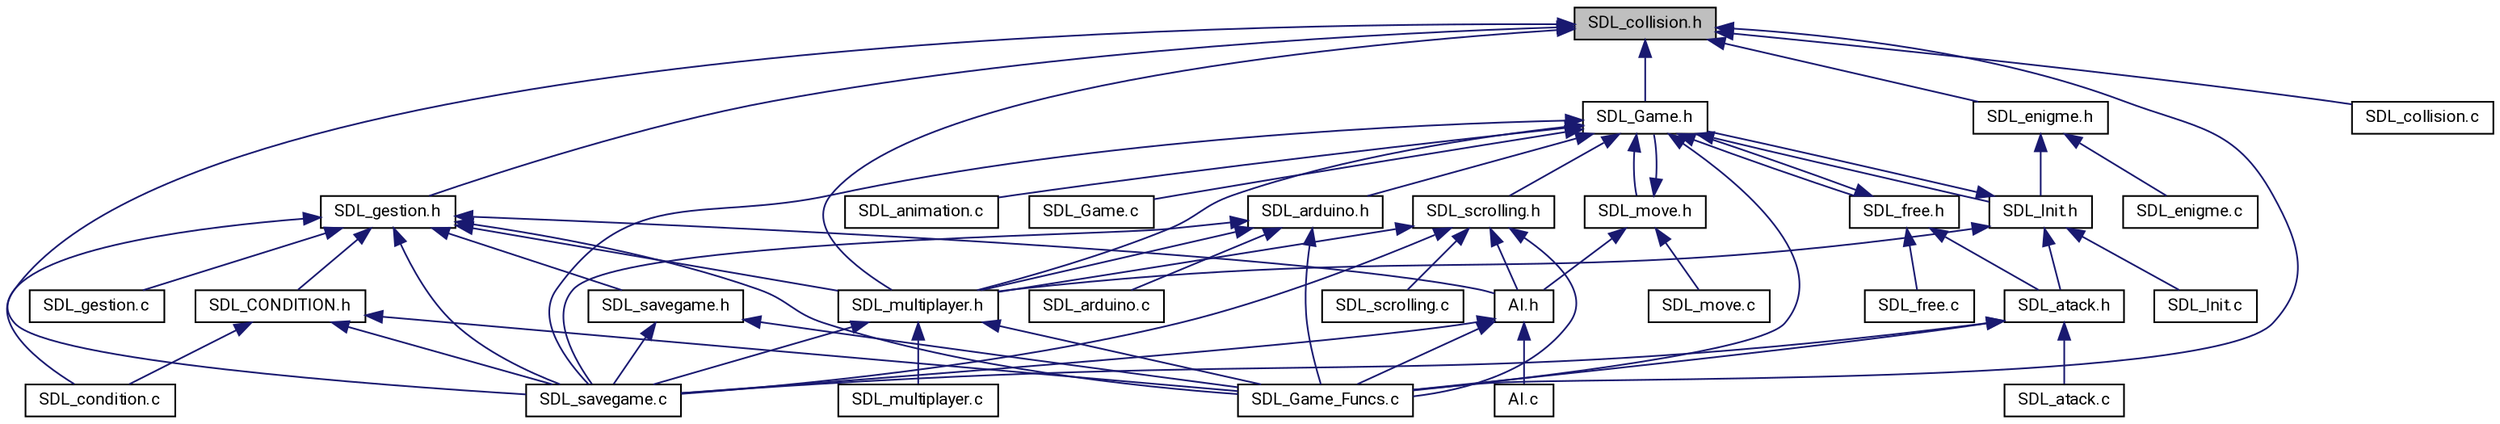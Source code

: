 digraph "SDL_collision.h"
{
 // LATEX_PDF_SIZE
  edge [fontname="Roboto",fontsize="10",labelfontname="Roboto",labelfontsize="10"];
  node [fontname="Roboto",fontsize="10",shape=record];
  Node2 [label="SDL_collision.h",height=0.2,width=0.4,color="black", fillcolor="grey75", style="filled", fontcolor="black",tooltip=" "];
  Node2 -> Node3 [dir="back",color="midnightblue",fontsize="10",style="solid",fontname="Roboto"];
  Node3 [label="SDL_gestion.h",height=0.2,width=0.4,color="black", fillcolor="white", style="filled",URL="$SDL__gestion_8h.html",tooltip=" "];
  Node3 -> Node4 [dir="back",color="midnightblue",fontsize="10",style="solid",fontname="Roboto"];
  Node4 [label="AI.h",height=0.2,width=0.4,color="black", fillcolor="white", style="filled",URL="$AI_8h.html",tooltip=" "];
  Node4 -> Node5 [dir="back",color="midnightblue",fontsize="10",style="solid",fontname="Roboto"];
  Node5 [label="AI.c",height=0.2,width=0.4,color="black", fillcolor="white", style="filled",URL="$AI_8c.html",tooltip="Ai libs."];
  Node4 -> Node6 [dir="back",color="midnightblue",fontsize="10",style="solid",fontname="Roboto"];
  Node6 [label="SDL_Game_Funcs.c",height=0.2,width=0.4,color="black", fillcolor="white", style="filled",URL="$SDL__Game__Funcs_8c.html",tooltip=" "];
  Node4 -> Node7 [dir="back",color="midnightblue",fontsize="10",style="solid",fontname="Roboto"];
  Node7 [label="SDL_savegame.c",height=0.2,width=0.4,color="black", fillcolor="white", style="filled",URL="$SDL__savegame_8c.html",tooltip="save game"];
  Node3 -> Node8 [dir="back",color="midnightblue",fontsize="10",style="solid",fontname="Roboto"];
  Node8 [label="SDL_condition.c",height=0.2,width=0.4,color="black", fillcolor="white", style="filled",URL="$SDL__condition_8c.html",tooltip="roto zoom"];
  Node3 -> Node9 [dir="back",color="midnightblue",fontsize="10",style="solid",fontname="Roboto"];
  Node9 [label="SDL_CONDITION.h",height=0.2,width=0.4,color="black", fillcolor="white", style="filled",URL="$SDL__CONDITION_8h.html",tooltip=" "];
  Node9 -> Node8 [dir="back",color="midnightblue",fontsize="10",style="solid",fontname="Roboto"];
  Node9 -> Node6 [dir="back",color="midnightblue",fontsize="10",style="solid",fontname="Roboto"];
  Node9 -> Node7 [dir="back",color="midnightblue",fontsize="10",style="solid",fontname="Roboto"];
  Node3 -> Node6 [dir="back",color="midnightblue",fontsize="10",style="solid",fontname="Roboto"];
  Node3 -> Node10 [dir="back",color="midnightblue",fontsize="10",style="solid",fontname="Roboto"];
  Node10 [label="SDL_multiplayer.h",height=0.2,width=0.4,color="black", fillcolor="white", style="filled",URL="$SDL__multiplayer_8h.html",tooltip=" "];
  Node10 -> Node6 [dir="back",color="midnightblue",fontsize="10",style="solid",fontname="Roboto"];
  Node10 -> Node11 [dir="back",color="midnightblue",fontsize="10",style="solid",fontname="Roboto"];
  Node11 [label="SDL_multiplayer.c",height=0.2,width=0.4,color="black", fillcolor="white", style="filled",URL="$SDL__multiplayer_8c.html",tooltip="Split sceen libs."];
  Node10 -> Node7 [dir="back",color="midnightblue",fontsize="10",style="solid",fontname="Roboto"];
  Node3 -> Node12 [dir="back",color="midnightblue",fontsize="10",style="solid",fontname="Roboto"];
  Node12 [label="SDL_savegame.h",height=0.2,width=0.4,color="black", fillcolor="white", style="filled",URL="$SDL__savegame_8h.html",tooltip=" "];
  Node12 -> Node6 [dir="back",color="midnightblue",fontsize="10",style="solid",fontname="Roboto"];
  Node12 -> Node7 [dir="back",color="midnightblue",fontsize="10",style="solid",fontname="Roboto"];
  Node3 -> Node13 [dir="back",color="midnightblue",fontsize="10",style="solid",fontname="Roboto"];
  Node13 [label="SDL_gestion.c",height=0.2,width=0.4,color="black", fillcolor="white", style="filled",URL="$SDL__gestion_8c.html",tooltip=" "];
  Node3 -> Node7 [dir="back",color="midnightblue",fontsize="10",style="solid",fontname="Roboto"];
  Node2 -> Node14 [dir="back",color="midnightblue",fontsize="10",style="solid",fontname="Roboto"];
  Node14 [label="SDL_Game.h",height=0.2,width=0.4,color="black", fillcolor="white", style="filled",URL="$SDL__Game_8h.html",tooltip=" "];
  Node14 -> Node15 [dir="back",color="midnightblue",fontsize="10",style="solid",fontname="Roboto"];
  Node15 [label="SDL_move.h",height=0.2,width=0.4,color="black", fillcolor="white", style="filled",URL="$SDL__move_8h.html",tooltip=" "];
  Node15 -> Node4 [dir="back",color="midnightblue",fontsize="10",style="solid",fontname="Roboto"];
  Node15 -> Node14 [dir="back",color="midnightblue",fontsize="10",style="solid",fontname="Roboto"];
  Node15 -> Node16 [dir="back",color="midnightblue",fontsize="10",style="solid",fontname="Roboto"];
  Node16 [label="SDL_move.c",height=0.2,width=0.4,color="black", fillcolor="white", style="filled",URL="$SDL__move_8c.html",tooltip="moving a character lib"];
  Node14 -> Node17 [dir="back",color="midnightblue",fontsize="10",style="solid",fontname="Roboto"];
  Node17 [label="SDL_free.h",height=0.2,width=0.4,color="black", fillcolor="white", style="filled",URL="$SDL__free_8h.html",tooltip=" "];
  Node17 -> Node14 [dir="back",color="midnightblue",fontsize="10",style="solid",fontname="Roboto"];
  Node17 -> Node18 [dir="back",color="midnightblue",fontsize="10",style="solid",fontname="Roboto"];
  Node18 [label="SDL_atack.h",height=0.2,width=0.4,color="black", fillcolor="white", style="filled",URL="$SDL__atack_8h.html",tooltip=" "];
  Node18 -> Node19 [dir="back",color="midnightblue",fontsize="10",style="solid",fontname="Roboto"];
  Node19 [label="SDL_atack.c",height=0.2,width=0.4,color="black", fillcolor="white", style="filled",URL="$SDL__atack_8c.html",tooltip="save game"];
  Node18 -> Node6 [dir="back",color="midnightblue",fontsize="10",style="solid",fontname="Roboto"];
  Node18 -> Node7 [dir="back",color="midnightblue",fontsize="10",style="solid",fontname="Roboto"];
  Node17 -> Node20 [dir="back",color="midnightblue",fontsize="10",style="solid",fontname="Roboto"];
  Node20 [label="SDL_free.c",height=0.2,width=0.4,color="black", fillcolor="white", style="filled",URL="$SDL__free_8c.html",tooltip="free allocation libs"];
  Node14 -> Node21 [dir="back",color="midnightblue",fontsize="10",style="solid",fontname="Roboto"];
  Node21 [label="SDL_Init.h",height=0.2,width=0.4,color="black", fillcolor="white", style="filled",URL="$SDL__Init_8h.html",tooltip=" "];
  Node21 -> Node14 [dir="back",color="midnightblue",fontsize="10",style="solid",fontname="Roboto"];
  Node21 -> Node18 [dir="back",color="midnightblue",fontsize="10",style="solid",fontname="Roboto"];
  Node21 -> Node10 [dir="back",color="midnightblue",fontsize="10",style="solid",fontname="Roboto"];
  Node21 -> Node22 [dir="back",color="midnightblue",fontsize="10",style="solid",fontname="Roboto"];
  Node22 [label="SDL_Init.c",height=0.2,width=0.4,color="black", fillcolor="white", style="filled",URL="$SDL__Init_8c.html",tooltip=" "];
  Node14 -> Node23 [dir="back",color="midnightblue",fontsize="10",style="solid",fontname="Roboto"];
  Node23 [label="SDL_scrolling.h",height=0.2,width=0.4,color="black", fillcolor="white", style="filled",URL="$SDL__scrolling_8h.html",tooltip=" "];
  Node23 -> Node4 [dir="back",color="midnightblue",fontsize="10",style="solid",fontname="Roboto"];
  Node23 -> Node6 [dir="back",color="midnightblue",fontsize="10",style="solid",fontname="Roboto"];
  Node23 -> Node10 [dir="back",color="midnightblue",fontsize="10",style="solid",fontname="Roboto"];
  Node23 -> Node7 [dir="back",color="midnightblue",fontsize="10",style="solid",fontname="Roboto"];
  Node23 -> Node24 [dir="back",color="midnightblue",fontsize="10",style="solid",fontname="Roboto"];
  Node24 [label="SDL_scrolling.c",height=0.2,width=0.4,color="black", fillcolor="white", style="filled",URL="$SDL__scrolling_8c.html",tooltip="scrolling libs"];
  Node14 -> Node25 [dir="back",color="midnightblue",fontsize="10",style="solid",fontname="Roboto"];
  Node25 [label="SDL_animation.c",height=0.2,width=0.4,color="black", fillcolor="white", style="filled",URL="$SDL__animation_8c.html",tooltip=" "];
  Node14 -> Node26 [dir="back",color="midnightblue",fontsize="10",style="solid",fontname="Roboto"];
  Node26 [label="SDL_arduino.h",height=0.2,width=0.4,color="black", fillcolor="white", style="filled",URL="$SDL__arduino_8h.html",tooltip=" "];
  Node26 -> Node27 [dir="back",color="midnightblue",fontsize="10",style="solid",fontname="Roboto"];
  Node27 [label="SDL_arduino.c",height=0.2,width=0.4,color="black", fillcolor="white", style="filled",URL="$SDL__arduino_8c.html",tooltip=" "];
  Node26 -> Node6 [dir="back",color="midnightblue",fontsize="10",style="solid",fontname="Roboto"];
  Node26 -> Node10 [dir="back",color="midnightblue",fontsize="10",style="solid",fontname="Roboto"];
  Node26 -> Node7 [dir="back",color="midnightblue",fontsize="10",style="solid",fontname="Roboto"];
  Node14 -> Node28 [dir="back",color="midnightblue",fontsize="10",style="solid",fontname="Roboto"];
  Node28 [label="SDL_Game.c",height=0.2,width=0.4,color="black", fillcolor="white", style="filled",URL="$SDL__Game_8c.html",tooltip="Testing program."];
  Node14 -> Node6 [dir="back",color="midnightblue",fontsize="10",style="solid",fontname="Roboto"];
  Node14 -> Node10 [dir="back",color="midnightblue",fontsize="10",style="solid",fontname="Roboto"];
  Node14 -> Node7 [dir="back",color="midnightblue",fontsize="10",style="solid",fontname="Roboto"];
  Node2 -> Node29 [dir="back",color="midnightblue",fontsize="10",style="solid",fontname="Roboto"];
  Node29 [label="SDL_enigme.h",height=0.2,width=0.4,color="black", fillcolor="white", style="filled",URL="$SDL__enigme_8h.html",tooltip=" "];
  Node29 -> Node21 [dir="back",color="midnightblue",fontsize="10",style="solid",fontname="Roboto"];
  Node29 -> Node30 [dir="back",color="midnightblue",fontsize="10",style="solid",fontname="Roboto"];
  Node30 [label="SDL_enigme.c",height=0.2,width=0.4,color="black", fillcolor="white", style="filled",URL="$SDL__enigme_8c.html",tooltip=" "];
  Node2 -> Node31 [dir="back",color="midnightblue",fontsize="10",style="solid",fontname="Roboto"];
  Node31 [label="SDL_collision.c",height=0.2,width=0.4,color="black", fillcolor="white", style="filled",URL="$SDL__collision_8c.html",tooltip=" "];
  Node2 -> Node6 [dir="back",color="midnightblue",fontsize="10",style="solid",fontname="Roboto"];
  Node2 -> Node10 [dir="back",color="midnightblue",fontsize="10",style="solid",fontname="Roboto"];
  Node2 -> Node7 [dir="back",color="midnightblue",fontsize="10",style="solid",fontname="Roboto"];
}
